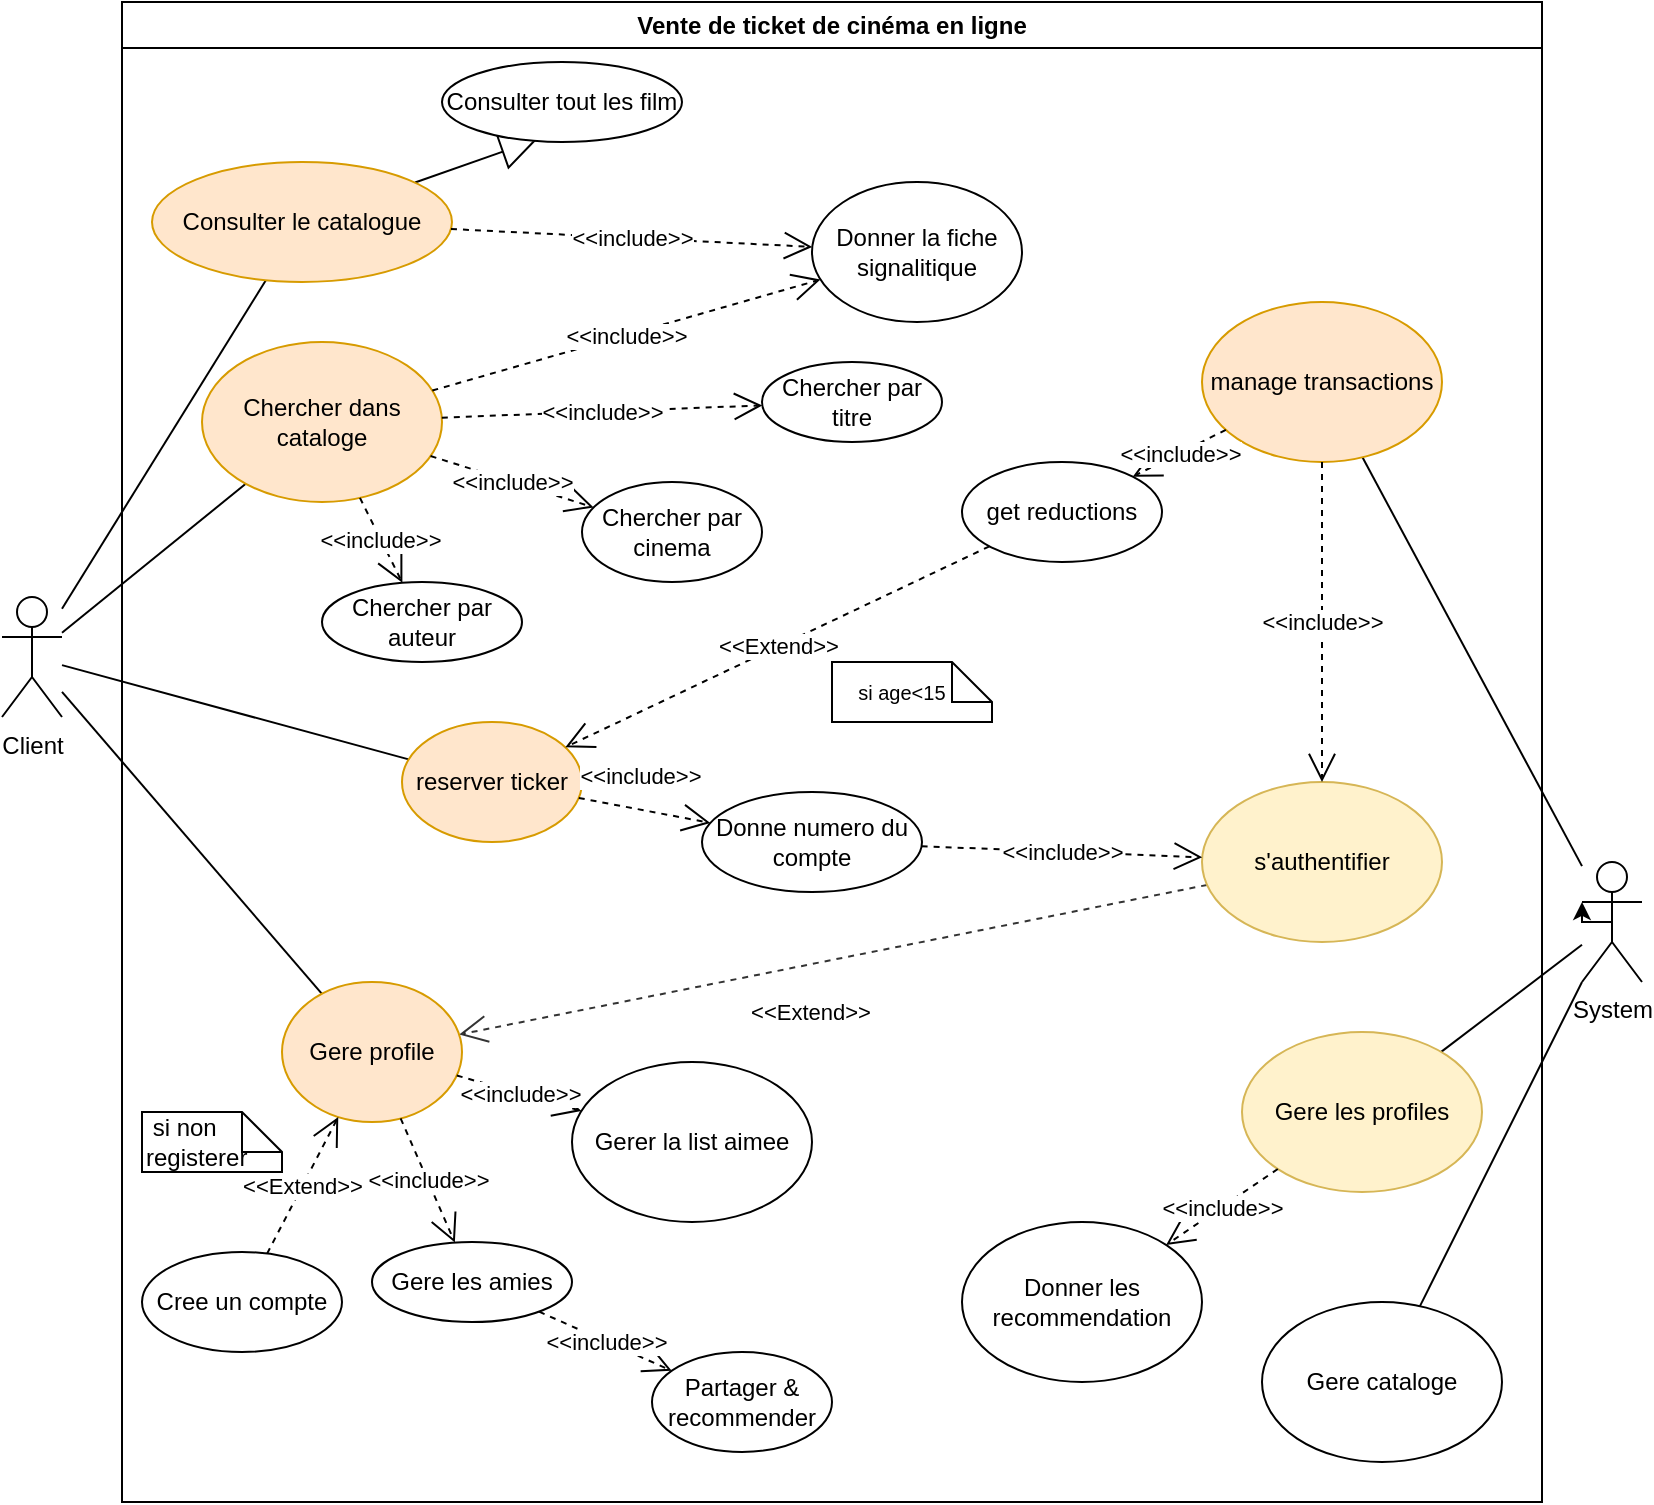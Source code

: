 <mxfile version="24.2.8" type="github">
  <diagram name="Page-1" id="a1SkmuLwCs4fRKTpS2bY">
    <mxGraphModel dx="1050" dy="573" grid="1" gridSize="10" guides="1" tooltips="1" connect="1" arrows="1" fold="1" page="1" pageScale="1" pageWidth="850" pageHeight="1100" math="0" shadow="0">
      <root>
        <mxCell id="0" />
        <mxCell id="1" parent="0" />
        <mxCell id="XhMJuec7qcCfYVS_tTdR-1" value="Client" style="shape=umlActor;verticalLabelPosition=bottom;verticalAlign=top;html=1;outlineConnect=0;" parent="1" vertex="1">
          <mxGeometry x="10" y="427.5" width="30" height="60" as="geometry" />
        </mxCell>
        <mxCell id="XhMJuec7qcCfYVS_tTdR-3" value="System" style="shape=umlActor;verticalLabelPosition=bottom;verticalAlign=top;html=1;outlineConnect=0;" parent="1" vertex="1">
          <mxGeometry x="800" y="560" width="30" height="60" as="geometry" />
        </mxCell>
        <mxCell id="XhMJuec7qcCfYVS_tTdR-6" value="" style="endArrow=none;html=1;rounded=0;" parent="1" source="XhMJuec7qcCfYVS_tTdR-1" target="XhMJuec7qcCfYVS_tTdR-4" edge="1">
          <mxGeometry width="50" height="50" relative="1" as="geometry">
            <mxPoint x="450" y="330" as="sourcePoint" />
            <mxPoint x="500" y="280" as="targetPoint" />
          </mxGeometry>
        </mxCell>
        <mxCell id="XhMJuec7qcCfYVS_tTdR-20" value="" style="endArrow=none;html=1;rounded=0;" parent="1" source="XhMJuec7qcCfYVS_tTdR-1" target="XhMJuec7qcCfYVS_tTdR-13" edge="1">
          <mxGeometry width="50" height="50" relative="1" as="geometry">
            <mxPoint x="80" y="320" as="sourcePoint" />
            <mxPoint x="130" y="270" as="targetPoint" />
          </mxGeometry>
        </mxCell>
        <mxCell id="XhMJuec7qcCfYVS_tTdR-23" value="" style="endArrow=none;html=1;rounded=0;" parent="1" source="XhMJuec7qcCfYVS_tTdR-1" target="XhMJuec7qcCfYVS_tTdR-9" edge="1">
          <mxGeometry width="50" height="50" relative="1" as="geometry">
            <mxPoint x="120" y="400" as="sourcePoint" />
            <mxPoint x="170" y="350" as="targetPoint" />
          </mxGeometry>
        </mxCell>
        <mxCell id="XhMJuec7qcCfYVS_tTdR-41" value="" style="endArrow=none;html=1;rounded=0;" parent="1" source="XhMJuec7qcCfYVS_tTdR-24" target="XhMJuec7qcCfYVS_tTdR-3" edge="1">
          <mxGeometry width="50" height="50" relative="1" as="geometry">
            <mxPoint x="710" y="550" as="sourcePoint" />
            <mxPoint x="760" y="500" as="targetPoint" />
          </mxGeometry>
        </mxCell>
        <mxCell id="XhMJuec7qcCfYVS_tTdR-42" value="" style="endArrow=none;html=1;rounded=0;" parent="1" source="XhMJuec7qcCfYVS_tTdR-25" target="XhMJuec7qcCfYVS_tTdR-3" edge="1">
          <mxGeometry width="50" height="50" relative="1" as="geometry">
            <mxPoint x="729" y="493" as="sourcePoint" />
            <mxPoint x="820" y="482" as="targetPoint" />
          </mxGeometry>
        </mxCell>
        <mxCell id="XhMJuec7qcCfYVS_tTdR-43" value="" style="endArrow=none;html=1;rounded=0;" parent="1" source="XhMJuec7qcCfYVS_tTdR-26" target="XhMJuec7qcCfYVS_tTdR-3" edge="1">
          <mxGeometry width="50" height="50" relative="1" as="geometry">
            <mxPoint x="675" y="593" as="sourcePoint" />
            <mxPoint x="830" y="492" as="targetPoint" />
          </mxGeometry>
        </mxCell>
        <mxCell id="XhMJuec7qcCfYVS_tTdR-45" value="" style="endArrow=none;html=1;rounded=0;" parent="1" source="XhMJuec7qcCfYVS_tTdR-1" target="XhMJuec7qcCfYVS_tTdR-28" edge="1">
          <mxGeometry width="50" height="50" relative="1" as="geometry">
            <mxPoint x="350" y="640" as="sourcePoint" />
            <mxPoint x="400" y="590" as="targetPoint" />
          </mxGeometry>
        </mxCell>
        <mxCell id="XhMJuec7qcCfYVS_tTdR-64" style="edgeStyle=orthogonalEdgeStyle;rounded=0;orthogonalLoop=1;jettySize=auto;html=1;exitX=0.5;exitY=0.5;exitDx=0;exitDy=0;exitPerimeter=0;entryX=0;entryY=0.333;entryDx=0;entryDy=0;entryPerimeter=0;" parent="1" source="XhMJuec7qcCfYVS_tTdR-3" target="XhMJuec7qcCfYVS_tTdR-3" edge="1">
          <mxGeometry relative="1" as="geometry" />
        </mxCell>
        <mxCell id="XhMJuec7qcCfYVS_tTdR-2" value="Vente de ticket de cinéma en ligne" style="swimlane;whiteSpace=wrap;html=1;" parent="1" vertex="1">
          <mxGeometry x="70" y="130" width="710" height="750" as="geometry" />
        </mxCell>
        <mxCell id="XhMJuec7qcCfYVS_tTdR-54" value="" style="endArrow=block;endSize=16;endFill=0;html=1;rounded=0;entryX=0.396;entryY=0.969;entryDx=0;entryDy=0;entryPerimeter=0;" parent="XhMJuec7qcCfYVS_tTdR-2" source="XhMJuec7qcCfYVS_tTdR-13" target="XhMJuec7qcCfYVS_tTdR-14" edge="1">
          <mxGeometry width="160" relative="1" as="geometry">
            <mxPoint x="160" y="150" as="sourcePoint" />
            <mxPoint x="290" y="150" as="targetPoint" />
          </mxGeometry>
        </mxCell>
        <mxCell id="RlJ2mktLituyOVkWk3W2-1" value="&amp;lt;&amp;lt;Extend&amp;gt;&amp;gt;" style="endArrow=open;endSize=12;dashed=1;html=1;rounded=0;shadow=0;flowAnimation=0;opacity=80;" edge="1" parent="XhMJuec7qcCfYVS_tTdR-2" source="XhMJuec7qcCfYVS_tTdR-59" target="XhMJuec7qcCfYVS_tTdR-4">
          <mxGeometry x="0.087" y="23" width="160" relative="1" as="geometry">
            <mxPoint x="89" y="605" as="sourcePoint" />
            <mxPoint x="310" y="590" as="targetPoint" />
            <mxPoint as="offset" />
          </mxGeometry>
        </mxCell>
        <mxCell id="XhMJuec7qcCfYVS_tTdR-4" value="Gere profile" style="ellipse;whiteSpace=wrap;html=1;fillColor=#ffe6cc;strokeColor=#d79b00;" parent="XhMJuec7qcCfYVS_tTdR-2" vertex="1">
          <mxGeometry x="80" y="490" width="90" height="70" as="geometry" />
        </mxCell>
        <mxCell id="XhMJuec7qcCfYVS_tTdR-7" value="Cree un compte" style="ellipse;whiteSpace=wrap;html=1;" parent="XhMJuec7qcCfYVS_tTdR-2" vertex="1">
          <mxGeometry x="10" y="625" width="100" height="50" as="geometry" />
        </mxCell>
        <mxCell id="XhMJuec7qcCfYVS_tTdR-10" value="Chercher par cinema" style="ellipse;whiteSpace=wrap;html=1;" parent="XhMJuec7qcCfYVS_tTdR-2" vertex="1">
          <mxGeometry x="230" y="240" width="90" height="50" as="geometry" />
        </mxCell>
        <mxCell id="XhMJuec7qcCfYVS_tTdR-11" value="Chercher par auteur" style="ellipse;whiteSpace=wrap;html=1;" parent="XhMJuec7qcCfYVS_tTdR-2" vertex="1">
          <mxGeometry x="100" y="290" width="100" height="40" as="geometry" />
        </mxCell>
        <mxCell id="XhMJuec7qcCfYVS_tTdR-12" value="Chercher par titre" style="ellipse;whiteSpace=wrap;html=1;" parent="XhMJuec7qcCfYVS_tTdR-2" vertex="1">
          <mxGeometry x="320" y="180" width="90" height="40" as="geometry" />
        </mxCell>
        <mxCell id="XhMJuec7qcCfYVS_tTdR-13" value="Consulter le catalogue" style="ellipse;whiteSpace=wrap;html=1;fillColor=#ffe6cc;strokeColor=#d79b00;" parent="XhMJuec7qcCfYVS_tTdR-2" vertex="1">
          <mxGeometry x="15" y="80" width="150" height="60" as="geometry" />
        </mxCell>
        <mxCell id="XhMJuec7qcCfYVS_tTdR-9" value="Chercher dans cataloge" style="ellipse;whiteSpace=wrap;html=1;fillColor=#ffe6cc;strokeColor=#d79b00;" parent="XhMJuec7qcCfYVS_tTdR-2" vertex="1">
          <mxGeometry x="40" y="170" width="120" height="80" as="geometry" />
        </mxCell>
        <mxCell id="XhMJuec7qcCfYVS_tTdR-14" value="Consulter tout les film" style="ellipse;whiteSpace=wrap;html=1;" parent="XhMJuec7qcCfYVS_tTdR-2" vertex="1">
          <mxGeometry x="160" y="30" width="120" height="40" as="geometry" />
        </mxCell>
        <mxCell id="XhMJuec7qcCfYVS_tTdR-16" value="Donner la fiche signalitique" style="ellipse;whiteSpace=wrap;html=1;" parent="XhMJuec7qcCfYVS_tTdR-2" vertex="1">
          <mxGeometry x="345" y="90" width="105" height="70" as="geometry" />
        </mxCell>
        <mxCell id="XhMJuec7qcCfYVS_tTdR-17" value="Gerer la list aimee" style="ellipse;whiteSpace=wrap;html=1;" parent="XhMJuec7qcCfYVS_tTdR-2" vertex="1">
          <mxGeometry x="225" y="530" width="120" height="80" as="geometry" />
        </mxCell>
        <mxCell id="XhMJuec7qcCfYVS_tTdR-24" value="Gere cataloge" style="ellipse;whiteSpace=wrap;html=1;" parent="XhMJuec7qcCfYVS_tTdR-2" vertex="1">
          <mxGeometry x="570" y="650" width="120" height="80" as="geometry" />
        </mxCell>
        <mxCell id="XhMJuec7qcCfYVS_tTdR-25" value="Gere les profiles" style="ellipse;whiteSpace=wrap;html=1;fillColor=#fff2cc;strokeColor=#d6b656;" parent="XhMJuec7qcCfYVS_tTdR-2" vertex="1">
          <mxGeometry x="560" y="515" width="120" height="80" as="geometry" />
        </mxCell>
        <mxCell id="XhMJuec7qcCfYVS_tTdR-26" value="manage transactions" style="ellipse;whiteSpace=wrap;html=1;fillColor=#ffe6cc;strokeColor=#d79b00;" parent="XhMJuec7qcCfYVS_tTdR-2" vertex="1">
          <mxGeometry x="540" y="150" width="120" height="80" as="geometry" />
        </mxCell>
        <mxCell id="XhMJuec7qcCfYVS_tTdR-27" value="Donner les recommendation" style="ellipse;whiteSpace=wrap;html=1;" parent="XhMJuec7qcCfYVS_tTdR-2" vertex="1">
          <mxGeometry x="420" y="610" width="120" height="80" as="geometry" />
        </mxCell>
        <mxCell id="XhMJuec7qcCfYVS_tTdR-28" value="reserver ticker " style="ellipse;whiteSpace=wrap;html=1;fillColor=#ffe6cc;strokeColor=#d79b00;" parent="XhMJuec7qcCfYVS_tTdR-2" vertex="1">
          <mxGeometry x="140" y="360" width="90" height="60" as="geometry" />
        </mxCell>
        <mxCell id="XhMJuec7qcCfYVS_tTdR-29" value="get reductions" style="ellipse;whiteSpace=wrap;html=1;" parent="XhMJuec7qcCfYVS_tTdR-2" vertex="1">
          <mxGeometry x="420" y="230" width="100" height="50" as="geometry" />
        </mxCell>
        <mxCell id="XhMJuec7qcCfYVS_tTdR-30" value="Partager &amp;amp; recommender" style="ellipse;whiteSpace=wrap;html=1;" parent="XhMJuec7qcCfYVS_tTdR-2" vertex="1">
          <mxGeometry x="265" y="675" width="90" height="50" as="geometry" />
        </mxCell>
        <mxCell id="XhMJuec7qcCfYVS_tTdR-32" value="&amp;lt;&amp;lt;include&amp;gt;&amp;gt;" style="endArrow=open;endSize=12;dashed=1;html=1;rounded=0;" parent="XhMJuec7qcCfYVS_tTdR-2" source="XhMJuec7qcCfYVS_tTdR-9" target="XhMJuec7qcCfYVS_tTdR-12" edge="1">
          <mxGeometry width="160" relative="1" as="geometry">
            <mxPoint x="170" y="240" as="sourcePoint" />
            <mxPoint x="330" y="240" as="targetPoint" />
          </mxGeometry>
        </mxCell>
        <mxCell id="XhMJuec7qcCfYVS_tTdR-33" value="&amp;lt;&amp;lt;include&amp;gt;&amp;gt;" style="endArrow=open;endSize=12;dashed=1;html=1;rounded=0;" parent="XhMJuec7qcCfYVS_tTdR-2" source="XhMJuec7qcCfYVS_tTdR-9" target="XhMJuec7qcCfYVS_tTdR-10" edge="1">
          <mxGeometry width="160" relative="1" as="geometry">
            <mxPoint x="140" y="300" as="sourcePoint" />
            <mxPoint x="230" y="304" as="targetPoint" />
          </mxGeometry>
        </mxCell>
        <mxCell id="XhMJuec7qcCfYVS_tTdR-34" value="&amp;lt;&amp;lt;include&amp;gt;&amp;gt;" style="endArrow=open;endSize=12;dashed=1;html=1;rounded=0;" parent="XhMJuec7qcCfYVS_tTdR-2" source="XhMJuec7qcCfYVS_tTdR-9" target="XhMJuec7qcCfYVS_tTdR-11" edge="1">
          <mxGeometry width="160" relative="1" as="geometry">
            <mxPoint x="90" y="320" as="sourcePoint" />
            <mxPoint x="180" y="324" as="targetPoint" />
          </mxGeometry>
        </mxCell>
        <mxCell id="XhMJuec7qcCfYVS_tTdR-36" value="&amp;lt;&amp;lt;Extend&amp;gt;&amp;gt;" style="endArrow=open;endSize=12;dashed=1;html=1;rounded=0;" parent="XhMJuec7qcCfYVS_tTdR-2" source="XhMJuec7qcCfYVS_tTdR-7" target="XhMJuec7qcCfYVS_tTdR-4" edge="1">
          <mxGeometry width="160" relative="1" as="geometry">
            <mxPoint x="140" y="430" as="sourcePoint" />
            <mxPoint x="158.5" y="390" as="targetPoint" />
          </mxGeometry>
        </mxCell>
        <mxCell id="XhMJuec7qcCfYVS_tTdR-37" value="&amp;lt;&amp;lt;include&amp;gt;&amp;gt;" style="endArrow=open;endSize=12;dashed=1;html=1;rounded=0;" parent="XhMJuec7qcCfYVS_tTdR-2" source="RlJ2mktLituyOVkWk3W2-7" target="XhMJuec7qcCfYVS_tTdR-30" edge="1">
          <mxGeometry width="160" relative="1" as="geometry">
            <mxPoint x="-4" y="393" as="sourcePoint" />
            <mxPoint x="70" y="467" as="targetPoint" />
          </mxGeometry>
        </mxCell>
        <mxCell id="XhMJuec7qcCfYVS_tTdR-38" value="&amp;lt;&amp;lt;include&amp;gt;&amp;gt;" style="endArrow=open;endSize=12;dashed=1;html=1;rounded=0;" parent="XhMJuec7qcCfYVS_tTdR-2" source="XhMJuec7qcCfYVS_tTdR-4" target="XhMJuec7qcCfYVS_tTdR-17" edge="1">
          <mxGeometry width="160" relative="1" as="geometry">
            <mxPoint x="130" y="410" as="sourcePoint" />
            <mxPoint x="204" y="484" as="targetPoint" />
          </mxGeometry>
        </mxCell>
        <mxCell id="XhMJuec7qcCfYVS_tTdR-39" value="&amp;lt;&amp;lt;Extend&amp;gt;&amp;gt;" style="endArrow=open;endSize=12;dashed=1;html=1;rounded=0;" parent="XhMJuec7qcCfYVS_tTdR-2" source="XhMJuec7qcCfYVS_tTdR-29" target="XhMJuec7qcCfYVS_tTdR-28" edge="1">
          <mxGeometry width="160" relative="1" as="geometry">
            <mxPoint x="210" y="631" as="sourcePoint" />
            <mxPoint x="189" y="550" as="targetPoint" />
          </mxGeometry>
        </mxCell>
        <mxCell id="XhMJuec7qcCfYVS_tTdR-44" value="&amp;lt;&amp;lt;include&amp;gt;&amp;gt;" style="endArrow=open;endSize=12;dashed=1;html=1;rounded=0;" parent="XhMJuec7qcCfYVS_tTdR-2" source="XhMJuec7qcCfYVS_tTdR-25" target="XhMJuec7qcCfYVS_tTdR-27" edge="1">
          <mxGeometry width="160" relative="1" as="geometry">
            <mxPoint x="420" y="510" as="sourcePoint" />
            <mxPoint x="506" y="579" as="targetPoint" />
          </mxGeometry>
        </mxCell>
        <mxCell id="XhMJuec7qcCfYVS_tTdR-49" value="&amp;lt;&amp;lt;include&amp;gt;&amp;gt;" style="endArrow=open;endSize=12;dashed=1;html=1;rounded=0;" parent="XhMJuec7qcCfYVS_tTdR-2" source="XhMJuec7qcCfYVS_tTdR-26" target="XhMJuec7qcCfYVS_tTdR-29" edge="1">
          <mxGeometry width="160" relative="1" as="geometry">
            <mxPoint x="630" y="620" as="sourcePoint" />
            <mxPoint x="451" y="650" as="targetPoint" />
          </mxGeometry>
        </mxCell>
        <mxCell id="XhMJuec7qcCfYVS_tTdR-55" value="&amp;lt;&amp;lt;include&amp;gt;&amp;gt;" style="endArrow=open;endSize=12;dashed=1;html=1;rounded=0;" parent="XhMJuec7qcCfYVS_tTdR-2" source="XhMJuec7qcCfYVS_tTdR-9" target="XhMJuec7qcCfYVS_tTdR-16" edge="1">
          <mxGeometry width="160" relative="1" as="geometry">
            <mxPoint x="140" y="220" as="sourcePoint" />
            <mxPoint x="230" y="224" as="targetPoint" />
          </mxGeometry>
        </mxCell>
        <mxCell id="XhMJuec7qcCfYVS_tTdR-56" value="&amp;lt;&amp;lt;include&amp;gt;&amp;gt;" style="endArrow=open;endSize=12;dashed=1;html=1;rounded=0;" parent="XhMJuec7qcCfYVS_tTdR-2" source="XhMJuec7qcCfYVS_tTdR-13" target="XhMJuec7qcCfYVS_tTdR-16" edge="1">
          <mxGeometry width="160" relative="1" as="geometry">
            <mxPoint x="159" y="154" as="sourcePoint" />
            <mxPoint x="300" y="90" as="targetPoint" />
          </mxGeometry>
        </mxCell>
        <mxCell id="XhMJuec7qcCfYVS_tTdR-57" value="Donne numero du compte" style="ellipse;whiteSpace=wrap;html=1;" parent="XhMJuec7qcCfYVS_tTdR-2" vertex="1">
          <mxGeometry x="290" y="395" width="110" height="50" as="geometry" />
        </mxCell>
        <mxCell id="XhMJuec7qcCfYVS_tTdR-58" value="&amp;lt;&amp;lt;include&amp;gt;&amp;gt;" style="endArrow=open;endSize=12;dashed=1;html=1;rounded=0;" parent="XhMJuec7qcCfYVS_tTdR-2" source="XhMJuec7qcCfYVS_tTdR-28" target="XhMJuec7qcCfYVS_tTdR-57" edge="1">
          <mxGeometry x="-0.156" y="16" width="160" relative="1" as="geometry">
            <mxPoint x="541" y="317" as="sourcePoint" />
            <mxPoint x="610" y="358" as="targetPoint" />
            <mxPoint y="-1" as="offset" />
          </mxGeometry>
        </mxCell>
        <mxCell id="XhMJuec7qcCfYVS_tTdR-59" value="s&#39;authentifier" style="ellipse;whiteSpace=wrap;html=1;fillColor=#fff2cc;strokeColor=#d6b656;" parent="XhMJuec7qcCfYVS_tTdR-2" vertex="1">
          <mxGeometry x="540" y="390" width="120" height="80" as="geometry" />
        </mxCell>
        <mxCell id="XhMJuec7qcCfYVS_tTdR-60" value="&amp;lt;&amp;lt;include&amp;gt;&amp;gt;" style="endArrow=open;endSize=12;dashed=1;html=1;rounded=0;" parent="XhMJuec7qcCfYVS_tTdR-2" source="XhMJuec7qcCfYVS_tTdR-26" target="XhMJuec7qcCfYVS_tTdR-59" edge="1">
          <mxGeometry width="160" relative="1" as="geometry">
            <mxPoint x="571" y="239" as="sourcePoint" />
            <mxPoint x="508" y="248" as="targetPoint" />
          </mxGeometry>
        </mxCell>
        <mxCell id="XhMJuec7qcCfYVS_tTdR-62" value="&amp;lt;&amp;lt;include&amp;gt;&amp;gt;" style="endArrow=open;endSize=12;dashed=1;html=1;rounded=0;" parent="XhMJuec7qcCfYVS_tTdR-2" source="XhMJuec7qcCfYVS_tTdR-57" target="XhMJuec7qcCfYVS_tTdR-59" edge="1">
          <mxGeometry width="160" relative="1" as="geometry">
            <mxPoint x="591" y="259" as="sourcePoint" />
            <mxPoint x="528" y="268" as="targetPoint" />
          </mxGeometry>
        </mxCell>
        <mxCell id="RlJ2mktLituyOVkWk3W2-4" value="&lt;div style=&quot;font-size: 11px;&quot; align=&quot;left&quot;&gt;&lt;font style=&quot;font-size: 10px;&quot;&gt;&amp;nbsp;&amp;nbsp;&amp;nbsp; si age&amp;lt;15&lt;/font&gt;&lt;/div&gt;" style="shape=note;size=20;whiteSpace=wrap;html=1;align=left;" vertex="1" parent="XhMJuec7qcCfYVS_tTdR-2">
          <mxGeometry x="355" y="330" width="80" height="30" as="geometry" />
        </mxCell>
        <mxCell id="RlJ2mktLituyOVkWk3W2-7" value="Gere les amies" style="ellipse;whiteSpace=wrap;html=1;align=center;" vertex="1" parent="XhMJuec7qcCfYVS_tTdR-2">
          <mxGeometry x="125" y="620" width="100" height="40" as="geometry" />
        </mxCell>
        <mxCell id="RlJ2mktLituyOVkWk3W2-8" value="&amp;lt;&amp;lt;include&amp;gt;&amp;gt;" style="endArrow=open;endSize=12;dashed=1;html=1;rounded=0;" edge="1" parent="XhMJuec7qcCfYVS_tTdR-2" source="XhMJuec7qcCfYVS_tTdR-4" target="RlJ2mktLituyOVkWk3W2-7">
          <mxGeometry width="160" relative="1" as="geometry">
            <mxPoint x="110" y="593" as="sourcePoint" />
            <mxPoint x="198" y="675" as="targetPoint" />
          </mxGeometry>
        </mxCell>
        <mxCell id="RlJ2mktLituyOVkWk3W2-9" value="&amp;nbsp;si non registerer " style="shape=note;size=20;whiteSpace=wrap;html=1;align=left;" vertex="1" parent="XhMJuec7qcCfYVS_tTdR-2">
          <mxGeometry x="10" y="555" width="70" height="30" as="geometry" />
        </mxCell>
      </root>
    </mxGraphModel>
  </diagram>
</mxfile>
